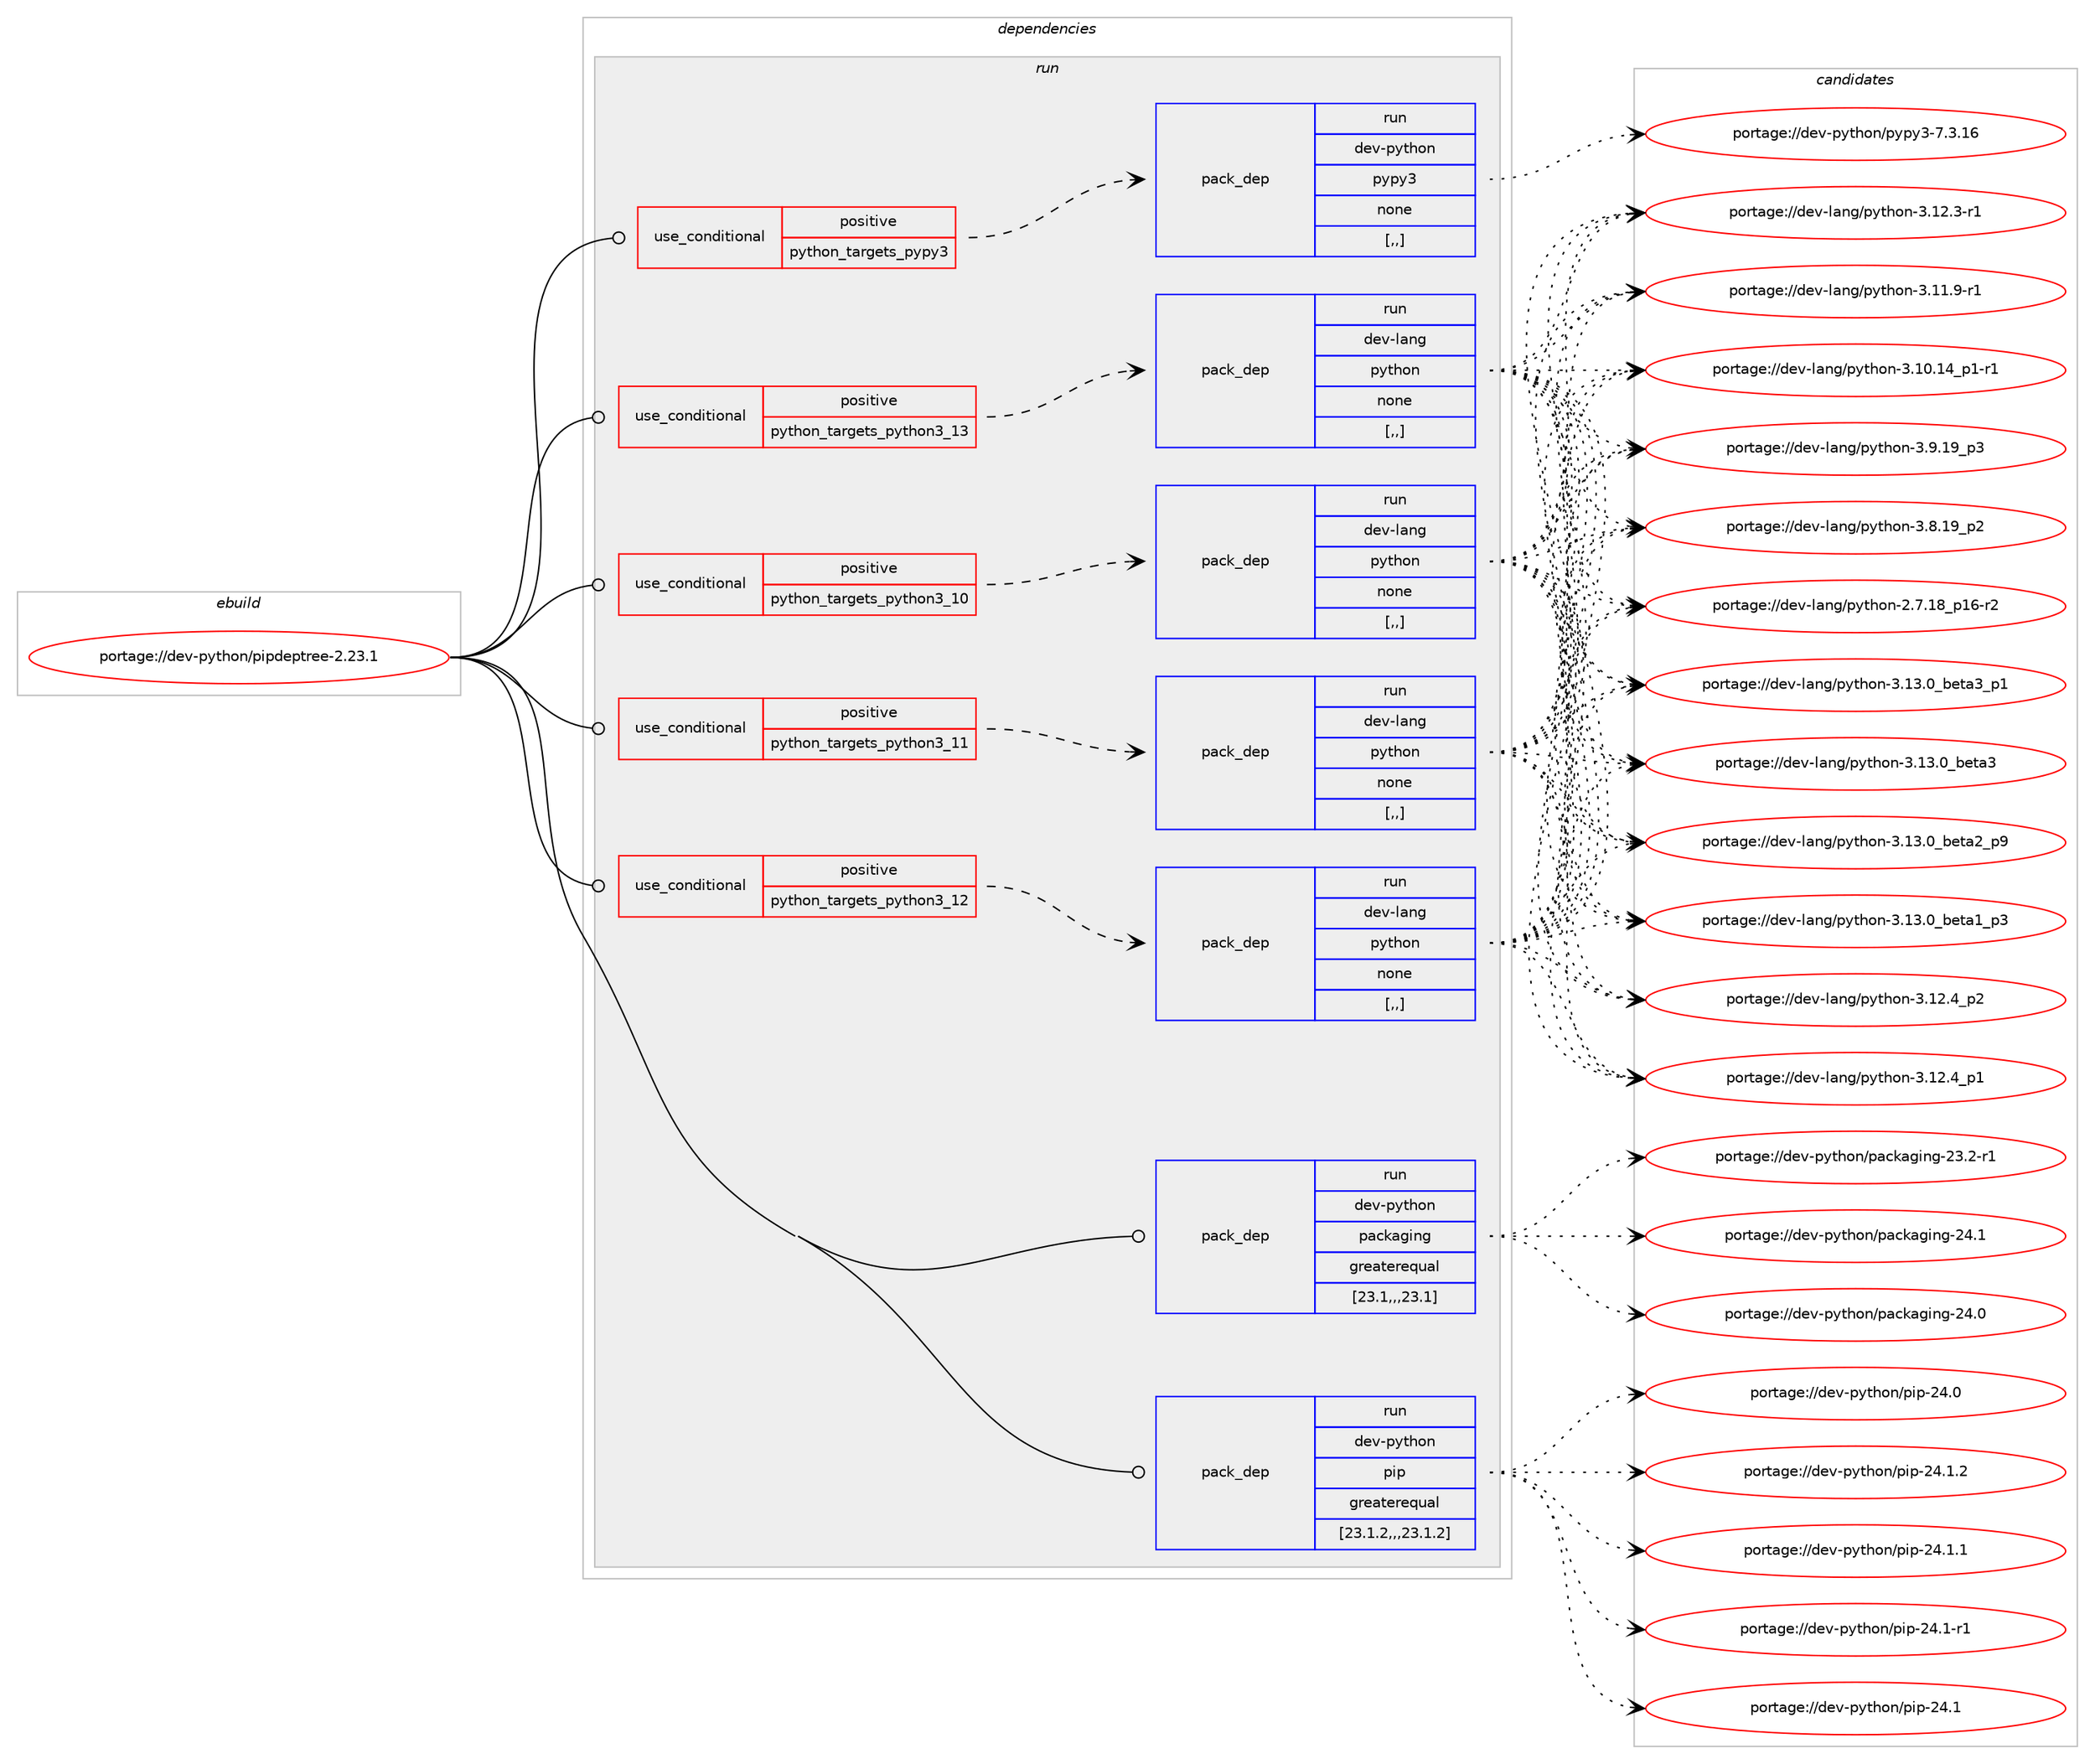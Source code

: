 digraph prolog {

# *************
# Graph options
# *************

newrank=true;
concentrate=true;
compound=true;
graph [rankdir=LR,fontname=Helvetica,fontsize=10,ranksep=1.5];#, ranksep=2.5, nodesep=0.2];
edge  [arrowhead=vee];
node  [fontname=Helvetica,fontsize=10];

# **********
# The ebuild
# **********

subgraph cluster_leftcol {
color=gray;
label=<<i>ebuild</i>>;
id [label="portage://dev-python/pipdeptree-2.23.1", color=red, width=4, href="../dev-python/pipdeptree-2.23.1.svg"];
}

# ****************
# The dependencies
# ****************

subgraph cluster_midcol {
color=gray;
label=<<i>dependencies</i>>;
subgraph cluster_compile {
fillcolor="#eeeeee";
style=filled;
label=<<i>compile</i>>;
}
subgraph cluster_compileandrun {
fillcolor="#eeeeee";
style=filled;
label=<<i>compile and run</i>>;
}
subgraph cluster_run {
fillcolor="#eeeeee";
style=filled;
label=<<i>run</i>>;
subgraph cond35933 {
dependency154119 [label=<<TABLE BORDER="0" CELLBORDER="1" CELLSPACING="0" CELLPADDING="4"><TR><TD ROWSPAN="3" CELLPADDING="10">use_conditional</TD></TR><TR><TD>positive</TD></TR><TR><TD>python_targets_pypy3</TD></TR></TABLE>>, shape=none, color=red];
subgraph pack116935 {
dependency154120 [label=<<TABLE BORDER="0" CELLBORDER="1" CELLSPACING="0" CELLPADDING="4" WIDTH="220"><TR><TD ROWSPAN="6" CELLPADDING="30">pack_dep</TD></TR><TR><TD WIDTH="110">run</TD></TR><TR><TD>dev-python</TD></TR><TR><TD>pypy3</TD></TR><TR><TD>none</TD></TR><TR><TD>[,,]</TD></TR></TABLE>>, shape=none, color=blue];
}
dependency154119:e -> dependency154120:w [weight=20,style="dashed",arrowhead="vee"];
}
id:e -> dependency154119:w [weight=20,style="solid",arrowhead="odot"];
subgraph cond35934 {
dependency154121 [label=<<TABLE BORDER="0" CELLBORDER="1" CELLSPACING="0" CELLPADDING="4"><TR><TD ROWSPAN="3" CELLPADDING="10">use_conditional</TD></TR><TR><TD>positive</TD></TR><TR><TD>python_targets_python3_10</TD></TR></TABLE>>, shape=none, color=red];
subgraph pack116936 {
dependency154122 [label=<<TABLE BORDER="0" CELLBORDER="1" CELLSPACING="0" CELLPADDING="4" WIDTH="220"><TR><TD ROWSPAN="6" CELLPADDING="30">pack_dep</TD></TR><TR><TD WIDTH="110">run</TD></TR><TR><TD>dev-lang</TD></TR><TR><TD>python</TD></TR><TR><TD>none</TD></TR><TR><TD>[,,]</TD></TR></TABLE>>, shape=none, color=blue];
}
dependency154121:e -> dependency154122:w [weight=20,style="dashed",arrowhead="vee"];
}
id:e -> dependency154121:w [weight=20,style="solid",arrowhead="odot"];
subgraph cond35935 {
dependency154123 [label=<<TABLE BORDER="0" CELLBORDER="1" CELLSPACING="0" CELLPADDING="4"><TR><TD ROWSPAN="3" CELLPADDING="10">use_conditional</TD></TR><TR><TD>positive</TD></TR><TR><TD>python_targets_python3_11</TD></TR></TABLE>>, shape=none, color=red];
subgraph pack116937 {
dependency154124 [label=<<TABLE BORDER="0" CELLBORDER="1" CELLSPACING="0" CELLPADDING="4" WIDTH="220"><TR><TD ROWSPAN="6" CELLPADDING="30">pack_dep</TD></TR><TR><TD WIDTH="110">run</TD></TR><TR><TD>dev-lang</TD></TR><TR><TD>python</TD></TR><TR><TD>none</TD></TR><TR><TD>[,,]</TD></TR></TABLE>>, shape=none, color=blue];
}
dependency154123:e -> dependency154124:w [weight=20,style="dashed",arrowhead="vee"];
}
id:e -> dependency154123:w [weight=20,style="solid",arrowhead="odot"];
subgraph cond35936 {
dependency154125 [label=<<TABLE BORDER="0" CELLBORDER="1" CELLSPACING="0" CELLPADDING="4"><TR><TD ROWSPAN="3" CELLPADDING="10">use_conditional</TD></TR><TR><TD>positive</TD></TR><TR><TD>python_targets_python3_12</TD></TR></TABLE>>, shape=none, color=red];
subgraph pack116938 {
dependency154126 [label=<<TABLE BORDER="0" CELLBORDER="1" CELLSPACING="0" CELLPADDING="4" WIDTH="220"><TR><TD ROWSPAN="6" CELLPADDING="30">pack_dep</TD></TR><TR><TD WIDTH="110">run</TD></TR><TR><TD>dev-lang</TD></TR><TR><TD>python</TD></TR><TR><TD>none</TD></TR><TR><TD>[,,]</TD></TR></TABLE>>, shape=none, color=blue];
}
dependency154125:e -> dependency154126:w [weight=20,style="dashed",arrowhead="vee"];
}
id:e -> dependency154125:w [weight=20,style="solid",arrowhead="odot"];
subgraph cond35937 {
dependency154127 [label=<<TABLE BORDER="0" CELLBORDER="1" CELLSPACING="0" CELLPADDING="4"><TR><TD ROWSPAN="3" CELLPADDING="10">use_conditional</TD></TR><TR><TD>positive</TD></TR><TR><TD>python_targets_python3_13</TD></TR></TABLE>>, shape=none, color=red];
subgraph pack116939 {
dependency154128 [label=<<TABLE BORDER="0" CELLBORDER="1" CELLSPACING="0" CELLPADDING="4" WIDTH="220"><TR><TD ROWSPAN="6" CELLPADDING="30">pack_dep</TD></TR><TR><TD WIDTH="110">run</TD></TR><TR><TD>dev-lang</TD></TR><TR><TD>python</TD></TR><TR><TD>none</TD></TR><TR><TD>[,,]</TD></TR></TABLE>>, shape=none, color=blue];
}
dependency154127:e -> dependency154128:w [weight=20,style="dashed",arrowhead="vee"];
}
id:e -> dependency154127:w [weight=20,style="solid",arrowhead="odot"];
subgraph pack116940 {
dependency154129 [label=<<TABLE BORDER="0" CELLBORDER="1" CELLSPACING="0" CELLPADDING="4" WIDTH="220"><TR><TD ROWSPAN="6" CELLPADDING="30">pack_dep</TD></TR><TR><TD WIDTH="110">run</TD></TR><TR><TD>dev-python</TD></TR><TR><TD>packaging</TD></TR><TR><TD>greaterequal</TD></TR><TR><TD>[23.1,,,23.1]</TD></TR></TABLE>>, shape=none, color=blue];
}
id:e -> dependency154129:w [weight=20,style="solid",arrowhead="odot"];
subgraph pack116941 {
dependency154130 [label=<<TABLE BORDER="0" CELLBORDER="1" CELLSPACING="0" CELLPADDING="4" WIDTH="220"><TR><TD ROWSPAN="6" CELLPADDING="30">pack_dep</TD></TR><TR><TD WIDTH="110">run</TD></TR><TR><TD>dev-python</TD></TR><TR><TD>pip</TD></TR><TR><TD>greaterequal</TD></TR><TR><TD>[23.1.2,,,23.1.2]</TD></TR></TABLE>>, shape=none, color=blue];
}
id:e -> dependency154130:w [weight=20,style="solid",arrowhead="odot"];
}
}

# **************
# The candidates
# **************

subgraph cluster_choices {
rank=same;
color=gray;
label=<<i>candidates</i>>;

subgraph choice116935 {
color=black;
nodesep=1;
choice10010111845112121116104111110471121211121215145554651464954 [label="portage://dev-python/pypy3-7.3.16", color=red, width=4,href="../dev-python/pypy3-7.3.16.svg"];
dependency154120:e -> choice10010111845112121116104111110471121211121215145554651464954:w [style=dotted,weight="100"];
}
subgraph choice116936 {
color=black;
nodesep=1;
choice10010111845108971101034711212111610411111045514649514648959810111697519511249 [label="portage://dev-lang/python-3.13.0_beta3_p1", color=red, width=4,href="../dev-lang/python-3.13.0_beta3_p1.svg"];
choice1001011184510897110103471121211161041111104551464951464895981011169751 [label="portage://dev-lang/python-3.13.0_beta3", color=red, width=4,href="../dev-lang/python-3.13.0_beta3.svg"];
choice10010111845108971101034711212111610411111045514649514648959810111697509511257 [label="portage://dev-lang/python-3.13.0_beta2_p9", color=red, width=4,href="../dev-lang/python-3.13.0_beta2_p9.svg"];
choice10010111845108971101034711212111610411111045514649514648959810111697499511251 [label="portage://dev-lang/python-3.13.0_beta1_p3", color=red, width=4,href="../dev-lang/python-3.13.0_beta1_p3.svg"];
choice100101118451089711010347112121116104111110455146495046529511250 [label="portage://dev-lang/python-3.12.4_p2", color=red, width=4,href="../dev-lang/python-3.12.4_p2.svg"];
choice100101118451089711010347112121116104111110455146495046529511249 [label="portage://dev-lang/python-3.12.4_p1", color=red, width=4,href="../dev-lang/python-3.12.4_p1.svg"];
choice100101118451089711010347112121116104111110455146495046514511449 [label="portage://dev-lang/python-3.12.3-r1", color=red, width=4,href="../dev-lang/python-3.12.3-r1.svg"];
choice100101118451089711010347112121116104111110455146494946574511449 [label="portage://dev-lang/python-3.11.9-r1", color=red, width=4,href="../dev-lang/python-3.11.9-r1.svg"];
choice100101118451089711010347112121116104111110455146494846495295112494511449 [label="portage://dev-lang/python-3.10.14_p1-r1", color=red, width=4,href="../dev-lang/python-3.10.14_p1-r1.svg"];
choice100101118451089711010347112121116104111110455146574649579511251 [label="portage://dev-lang/python-3.9.19_p3", color=red, width=4,href="../dev-lang/python-3.9.19_p3.svg"];
choice100101118451089711010347112121116104111110455146564649579511250 [label="portage://dev-lang/python-3.8.19_p2", color=red, width=4,href="../dev-lang/python-3.8.19_p2.svg"];
choice100101118451089711010347112121116104111110455046554649569511249544511450 [label="portage://dev-lang/python-2.7.18_p16-r2", color=red, width=4,href="../dev-lang/python-2.7.18_p16-r2.svg"];
dependency154122:e -> choice10010111845108971101034711212111610411111045514649514648959810111697519511249:w [style=dotted,weight="100"];
dependency154122:e -> choice1001011184510897110103471121211161041111104551464951464895981011169751:w [style=dotted,weight="100"];
dependency154122:e -> choice10010111845108971101034711212111610411111045514649514648959810111697509511257:w [style=dotted,weight="100"];
dependency154122:e -> choice10010111845108971101034711212111610411111045514649514648959810111697499511251:w [style=dotted,weight="100"];
dependency154122:e -> choice100101118451089711010347112121116104111110455146495046529511250:w [style=dotted,weight="100"];
dependency154122:e -> choice100101118451089711010347112121116104111110455146495046529511249:w [style=dotted,weight="100"];
dependency154122:e -> choice100101118451089711010347112121116104111110455146495046514511449:w [style=dotted,weight="100"];
dependency154122:e -> choice100101118451089711010347112121116104111110455146494946574511449:w [style=dotted,weight="100"];
dependency154122:e -> choice100101118451089711010347112121116104111110455146494846495295112494511449:w [style=dotted,weight="100"];
dependency154122:e -> choice100101118451089711010347112121116104111110455146574649579511251:w [style=dotted,weight="100"];
dependency154122:e -> choice100101118451089711010347112121116104111110455146564649579511250:w [style=dotted,weight="100"];
dependency154122:e -> choice100101118451089711010347112121116104111110455046554649569511249544511450:w [style=dotted,weight="100"];
}
subgraph choice116937 {
color=black;
nodesep=1;
choice10010111845108971101034711212111610411111045514649514648959810111697519511249 [label="portage://dev-lang/python-3.13.0_beta3_p1", color=red, width=4,href="../dev-lang/python-3.13.0_beta3_p1.svg"];
choice1001011184510897110103471121211161041111104551464951464895981011169751 [label="portage://dev-lang/python-3.13.0_beta3", color=red, width=4,href="../dev-lang/python-3.13.0_beta3.svg"];
choice10010111845108971101034711212111610411111045514649514648959810111697509511257 [label="portage://dev-lang/python-3.13.0_beta2_p9", color=red, width=4,href="../dev-lang/python-3.13.0_beta2_p9.svg"];
choice10010111845108971101034711212111610411111045514649514648959810111697499511251 [label="portage://dev-lang/python-3.13.0_beta1_p3", color=red, width=4,href="../dev-lang/python-3.13.0_beta1_p3.svg"];
choice100101118451089711010347112121116104111110455146495046529511250 [label="portage://dev-lang/python-3.12.4_p2", color=red, width=4,href="../dev-lang/python-3.12.4_p2.svg"];
choice100101118451089711010347112121116104111110455146495046529511249 [label="portage://dev-lang/python-3.12.4_p1", color=red, width=4,href="../dev-lang/python-3.12.4_p1.svg"];
choice100101118451089711010347112121116104111110455146495046514511449 [label="portage://dev-lang/python-3.12.3-r1", color=red, width=4,href="../dev-lang/python-3.12.3-r1.svg"];
choice100101118451089711010347112121116104111110455146494946574511449 [label="portage://dev-lang/python-3.11.9-r1", color=red, width=4,href="../dev-lang/python-3.11.9-r1.svg"];
choice100101118451089711010347112121116104111110455146494846495295112494511449 [label="portage://dev-lang/python-3.10.14_p1-r1", color=red, width=4,href="../dev-lang/python-3.10.14_p1-r1.svg"];
choice100101118451089711010347112121116104111110455146574649579511251 [label="portage://dev-lang/python-3.9.19_p3", color=red, width=4,href="../dev-lang/python-3.9.19_p3.svg"];
choice100101118451089711010347112121116104111110455146564649579511250 [label="portage://dev-lang/python-3.8.19_p2", color=red, width=4,href="../dev-lang/python-3.8.19_p2.svg"];
choice100101118451089711010347112121116104111110455046554649569511249544511450 [label="portage://dev-lang/python-2.7.18_p16-r2", color=red, width=4,href="../dev-lang/python-2.7.18_p16-r2.svg"];
dependency154124:e -> choice10010111845108971101034711212111610411111045514649514648959810111697519511249:w [style=dotted,weight="100"];
dependency154124:e -> choice1001011184510897110103471121211161041111104551464951464895981011169751:w [style=dotted,weight="100"];
dependency154124:e -> choice10010111845108971101034711212111610411111045514649514648959810111697509511257:w [style=dotted,weight="100"];
dependency154124:e -> choice10010111845108971101034711212111610411111045514649514648959810111697499511251:w [style=dotted,weight="100"];
dependency154124:e -> choice100101118451089711010347112121116104111110455146495046529511250:w [style=dotted,weight="100"];
dependency154124:e -> choice100101118451089711010347112121116104111110455146495046529511249:w [style=dotted,weight="100"];
dependency154124:e -> choice100101118451089711010347112121116104111110455146495046514511449:w [style=dotted,weight="100"];
dependency154124:e -> choice100101118451089711010347112121116104111110455146494946574511449:w [style=dotted,weight="100"];
dependency154124:e -> choice100101118451089711010347112121116104111110455146494846495295112494511449:w [style=dotted,weight="100"];
dependency154124:e -> choice100101118451089711010347112121116104111110455146574649579511251:w [style=dotted,weight="100"];
dependency154124:e -> choice100101118451089711010347112121116104111110455146564649579511250:w [style=dotted,weight="100"];
dependency154124:e -> choice100101118451089711010347112121116104111110455046554649569511249544511450:w [style=dotted,weight="100"];
}
subgraph choice116938 {
color=black;
nodesep=1;
choice10010111845108971101034711212111610411111045514649514648959810111697519511249 [label="portage://dev-lang/python-3.13.0_beta3_p1", color=red, width=4,href="../dev-lang/python-3.13.0_beta3_p1.svg"];
choice1001011184510897110103471121211161041111104551464951464895981011169751 [label="portage://dev-lang/python-3.13.0_beta3", color=red, width=4,href="../dev-lang/python-3.13.0_beta3.svg"];
choice10010111845108971101034711212111610411111045514649514648959810111697509511257 [label="portage://dev-lang/python-3.13.0_beta2_p9", color=red, width=4,href="../dev-lang/python-3.13.0_beta2_p9.svg"];
choice10010111845108971101034711212111610411111045514649514648959810111697499511251 [label="portage://dev-lang/python-3.13.0_beta1_p3", color=red, width=4,href="../dev-lang/python-3.13.0_beta1_p3.svg"];
choice100101118451089711010347112121116104111110455146495046529511250 [label="portage://dev-lang/python-3.12.4_p2", color=red, width=4,href="../dev-lang/python-3.12.4_p2.svg"];
choice100101118451089711010347112121116104111110455146495046529511249 [label="portage://dev-lang/python-3.12.4_p1", color=red, width=4,href="../dev-lang/python-3.12.4_p1.svg"];
choice100101118451089711010347112121116104111110455146495046514511449 [label="portage://dev-lang/python-3.12.3-r1", color=red, width=4,href="../dev-lang/python-3.12.3-r1.svg"];
choice100101118451089711010347112121116104111110455146494946574511449 [label="portage://dev-lang/python-3.11.9-r1", color=red, width=4,href="../dev-lang/python-3.11.9-r1.svg"];
choice100101118451089711010347112121116104111110455146494846495295112494511449 [label="portage://dev-lang/python-3.10.14_p1-r1", color=red, width=4,href="../dev-lang/python-3.10.14_p1-r1.svg"];
choice100101118451089711010347112121116104111110455146574649579511251 [label="portage://dev-lang/python-3.9.19_p3", color=red, width=4,href="../dev-lang/python-3.9.19_p3.svg"];
choice100101118451089711010347112121116104111110455146564649579511250 [label="portage://dev-lang/python-3.8.19_p2", color=red, width=4,href="../dev-lang/python-3.8.19_p2.svg"];
choice100101118451089711010347112121116104111110455046554649569511249544511450 [label="portage://dev-lang/python-2.7.18_p16-r2", color=red, width=4,href="../dev-lang/python-2.7.18_p16-r2.svg"];
dependency154126:e -> choice10010111845108971101034711212111610411111045514649514648959810111697519511249:w [style=dotted,weight="100"];
dependency154126:e -> choice1001011184510897110103471121211161041111104551464951464895981011169751:w [style=dotted,weight="100"];
dependency154126:e -> choice10010111845108971101034711212111610411111045514649514648959810111697509511257:w [style=dotted,weight="100"];
dependency154126:e -> choice10010111845108971101034711212111610411111045514649514648959810111697499511251:w [style=dotted,weight="100"];
dependency154126:e -> choice100101118451089711010347112121116104111110455146495046529511250:w [style=dotted,weight="100"];
dependency154126:e -> choice100101118451089711010347112121116104111110455146495046529511249:w [style=dotted,weight="100"];
dependency154126:e -> choice100101118451089711010347112121116104111110455146495046514511449:w [style=dotted,weight="100"];
dependency154126:e -> choice100101118451089711010347112121116104111110455146494946574511449:w [style=dotted,weight="100"];
dependency154126:e -> choice100101118451089711010347112121116104111110455146494846495295112494511449:w [style=dotted,weight="100"];
dependency154126:e -> choice100101118451089711010347112121116104111110455146574649579511251:w [style=dotted,weight="100"];
dependency154126:e -> choice100101118451089711010347112121116104111110455146564649579511250:w [style=dotted,weight="100"];
dependency154126:e -> choice100101118451089711010347112121116104111110455046554649569511249544511450:w [style=dotted,weight="100"];
}
subgraph choice116939 {
color=black;
nodesep=1;
choice10010111845108971101034711212111610411111045514649514648959810111697519511249 [label="portage://dev-lang/python-3.13.0_beta3_p1", color=red, width=4,href="../dev-lang/python-3.13.0_beta3_p1.svg"];
choice1001011184510897110103471121211161041111104551464951464895981011169751 [label="portage://dev-lang/python-3.13.0_beta3", color=red, width=4,href="../dev-lang/python-3.13.0_beta3.svg"];
choice10010111845108971101034711212111610411111045514649514648959810111697509511257 [label="portage://dev-lang/python-3.13.0_beta2_p9", color=red, width=4,href="../dev-lang/python-3.13.0_beta2_p9.svg"];
choice10010111845108971101034711212111610411111045514649514648959810111697499511251 [label="portage://dev-lang/python-3.13.0_beta1_p3", color=red, width=4,href="../dev-lang/python-3.13.0_beta1_p3.svg"];
choice100101118451089711010347112121116104111110455146495046529511250 [label="portage://dev-lang/python-3.12.4_p2", color=red, width=4,href="../dev-lang/python-3.12.4_p2.svg"];
choice100101118451089711010347112121116104111110455146495046529511249 [label="portage://dev-lang/python-3.12.4_p1", color=red, width=4,href="../dev-lang/python-3.12.4_p1.svg"];
choice100101118451089711010347112121116104111110455146495046514511449 [label="portage://dev-lang/python-3.12.3-r1", color=red, width=4,href="../dev-lang/python-3.12.3-r1.svg"];
choice100101118451089711010347112121116104111110455146494946574511449 [label="portage://dev-lang/python-3.11.9-r1", color=red, width=4,href="../dev-lang/python-3.11.9-r1.svg"];
choice100101118451089711010347112121116104111110455146494846495295112494511449 [label="portage://dev-lang/python-3.10.14_p1-r1", color=red, width=4,href="../dev-lang/python-3.10.14_p1-r1.svg"];
choice100101118451089711010347112121116104111110455146574649579511251 [label="portage://dev-lang/python-3.9.19_p3", color=red, width=4,href="../dev-lang/python-3.9.19_p3.svg"];
choice100101118451089711010347112121116104111110455146564649579511250 [label="portage://dev-lang/python-3.8.19_p2", color=red, width=4,href="../dev-lang/python-3.8.19_p2.svg"];
choice100101118451089711010347112121116104111110455046554649569511249544511450 [label="portage://dev-lang/python-2.7.18_p16-r2", color=red, width=4,href="../dev-lang/python-2.7.18_p16-r2.svg"];
dependency154128:e -> choice10010111845108971101034711212111610411111045514649514648959810111697519511249:w [style=dotted,weight="100"];
dependency154128:e -> choice1001011184510897110103471121211161041111104551464951464895981011169751:w [style=dotted,weight="100"];
dependency154128:e -> choice10010111845108971101034711212111610411111045514649514648959810111697509511257:w [style=dotted,weight="100"];
dependency154128:e -> choice10010111845108971101034711212111610411111045514649514648959810111697499511251:w [style=dotted,weight="100"];
dependency154128:e -> choice100101118451089711010347112121116104111110455146495046529511250:w [style=dotted,weight="100"];
dependency154128:e -> choice100101118451089711010347112121116104111110455146495046529511249:w [style=dotted,weight="100"];
dependency154128:e -> choice100101118451089711010347112121116104111110455146495046514511449:w [style=dotted,weight="100"];
dependency154128:e -> choice100101118451089711010347112121116104111110455146494946574511449:w [style=dotted,weight="100"];
dependency154128:e -> choice100101118451089711010347112121116104111110455146494846495295112494511449:w [style=dotted,weight="100"];
dependency154128:e -> choice100101118451089711010347112121116104111110455146574649579511251:w [style=dotted,weight="100"];
dependency154128:e -> choice100101118451089711010347112121116104111110455146564649579511250:w [style=dotted,weight="100"];
dependency154128:e -> choice100101118451089711010347112121116104111110455046554649569511249544511450:w [style=dotted,weight="100"];
}
subgraph choice116940 {
color=black;
nodesep=1;
choice10010111845112121116104111110471129799107971031051101034550524649 [label="portage://dev-python/packaging-24.1", color=red, width=4,href="../dev-python/packaging-24.1.svg"];
choice10010111845112121116104111110471129799107971031051101034550524648 [label="portage://dev-python/packaging-24.0", color=red, width=4,href="../dev-python/packaging-24.0.svg"];
choice100101118451121211161041111104711297991079710310511010345505146504511449 [label="portage://dev-python/packaging-23.2-r1", color=red, width=4,href="../dev-python/packaging-23.2-r1.svg"];
dependency154129:e -> choice10010111845112121116104111110471129799107971031051101034550524649:w [style=dotted,weight="100"];
dependency154129:e -> choice10010111845112121116104111110471129799107971031051101034550524648:w [style=dotted,weight="100"];
dependency154129:e -> choice100101118451121211161041111104711297991079710310511010345505146504511449:w [style=dotted,weight="100"];
}
subgraph choice116941 {
color=black;
nodesep=1;
choice100101118451121211161041111104711210511245505246494650 [label="portage://dev-python/pip-24.1.2", color=red, width=4,href="../dev-python/pip-24.1.2.svg"];
choice100101118451121211161041111104711210511245505246494649 [label="portage://dev-python/pip-24.1.1", color=red, width=4,href="../dev-python/pip-24.1.1.svg"];
choice100101118451121211161041111104711210511245505246494511449 [label="portage://dev-python/pip-24.1-r1", color=red, width=4,href="../dev-python/pip-24.1-r1.svg"];
choice10010111845112121116104111110471121051124550524649 [label="portage://dev-python/pip-24.1", color=red, width=4,href="../dev-python/pip-24.1.svg"];
choice10010111845112121116104111110471121051124550524648 [label="portage://dev-python/pip-24.0", color=red, width=4,href="../dev-python/pip-24.0.svg"];
dependency154130:e -> choice100101118451121211161041111104711210511245505246494650:w [style=dotted,weight="100"];
dependency154130:e -> choice100101118451121211161041111104711210511245505246494649:w [style=dotted,weight="100"];
dependency154130:e -> choice100101118451121211161041111104711210511245505246494511449:w [style=dotted,weight="100"];
dependency154130:e -> choice10010111845112121116104111110471121051124550524649:w [style=dotted,weight="100"];
dependency154130:e -> choice10010111845112121116104111110471121051124550524648:w [style=dotted,weight="100"];
}
}

}
